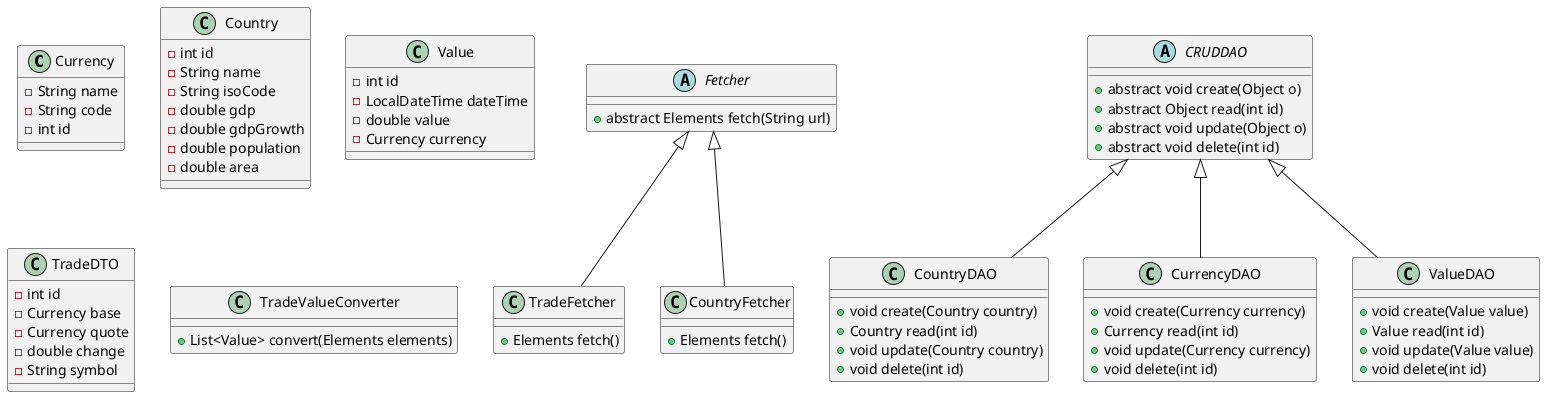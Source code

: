 @startuml
'https://plantuml.com/class-diagram



class Currency {
    -String name
    -String code
    -int id
}

class Country {
    -int id
    -String name
    -String isoCode
    -double gdp
    -double gdpGrowth
    -double population
    -double area
}

class Value {
    -int id
    -LocalDateTime dateTime
    -double value
    -Currency currency
}

class TradeDTO {
    -int id
    -Currency base
    -Currency quote
    -double change
    -String symbol
}

abstract class Fetcher {
    +abstract Elements fetch(String url)
}

class TradeFetcher extends Fetcher {

    +Elements fetch()
}

class CountryFetcher extends Fetcher {

    +Elements fetch()
}

abstract class CRUDDAO {
    +abstract void create(Object o)
    +abstract Object read(int id)
    +abstract void update(Object o)
    +abstract void delete(int id)
}

class CountryDAO extends CRUDDAO{
    +void create(Country country)
    +Country read(int id)
    +void update(Country country)
    +void delete(int id)
}

class CurrencyDAO extends CRUDDAO{
    +void create(Currency currency)
    +Currency read(int id)
    +void update(Currency currency)
    +void delete(int id)
}

class ValueDAO extends CRUDDAO{
    +void create(Value value)
    +Value read(int id)
    +void update(Value value)
    +void delete(int id)
}

class TradeValueConverter {
    +List<Value> convert(Elements elements)
}





@enduml
